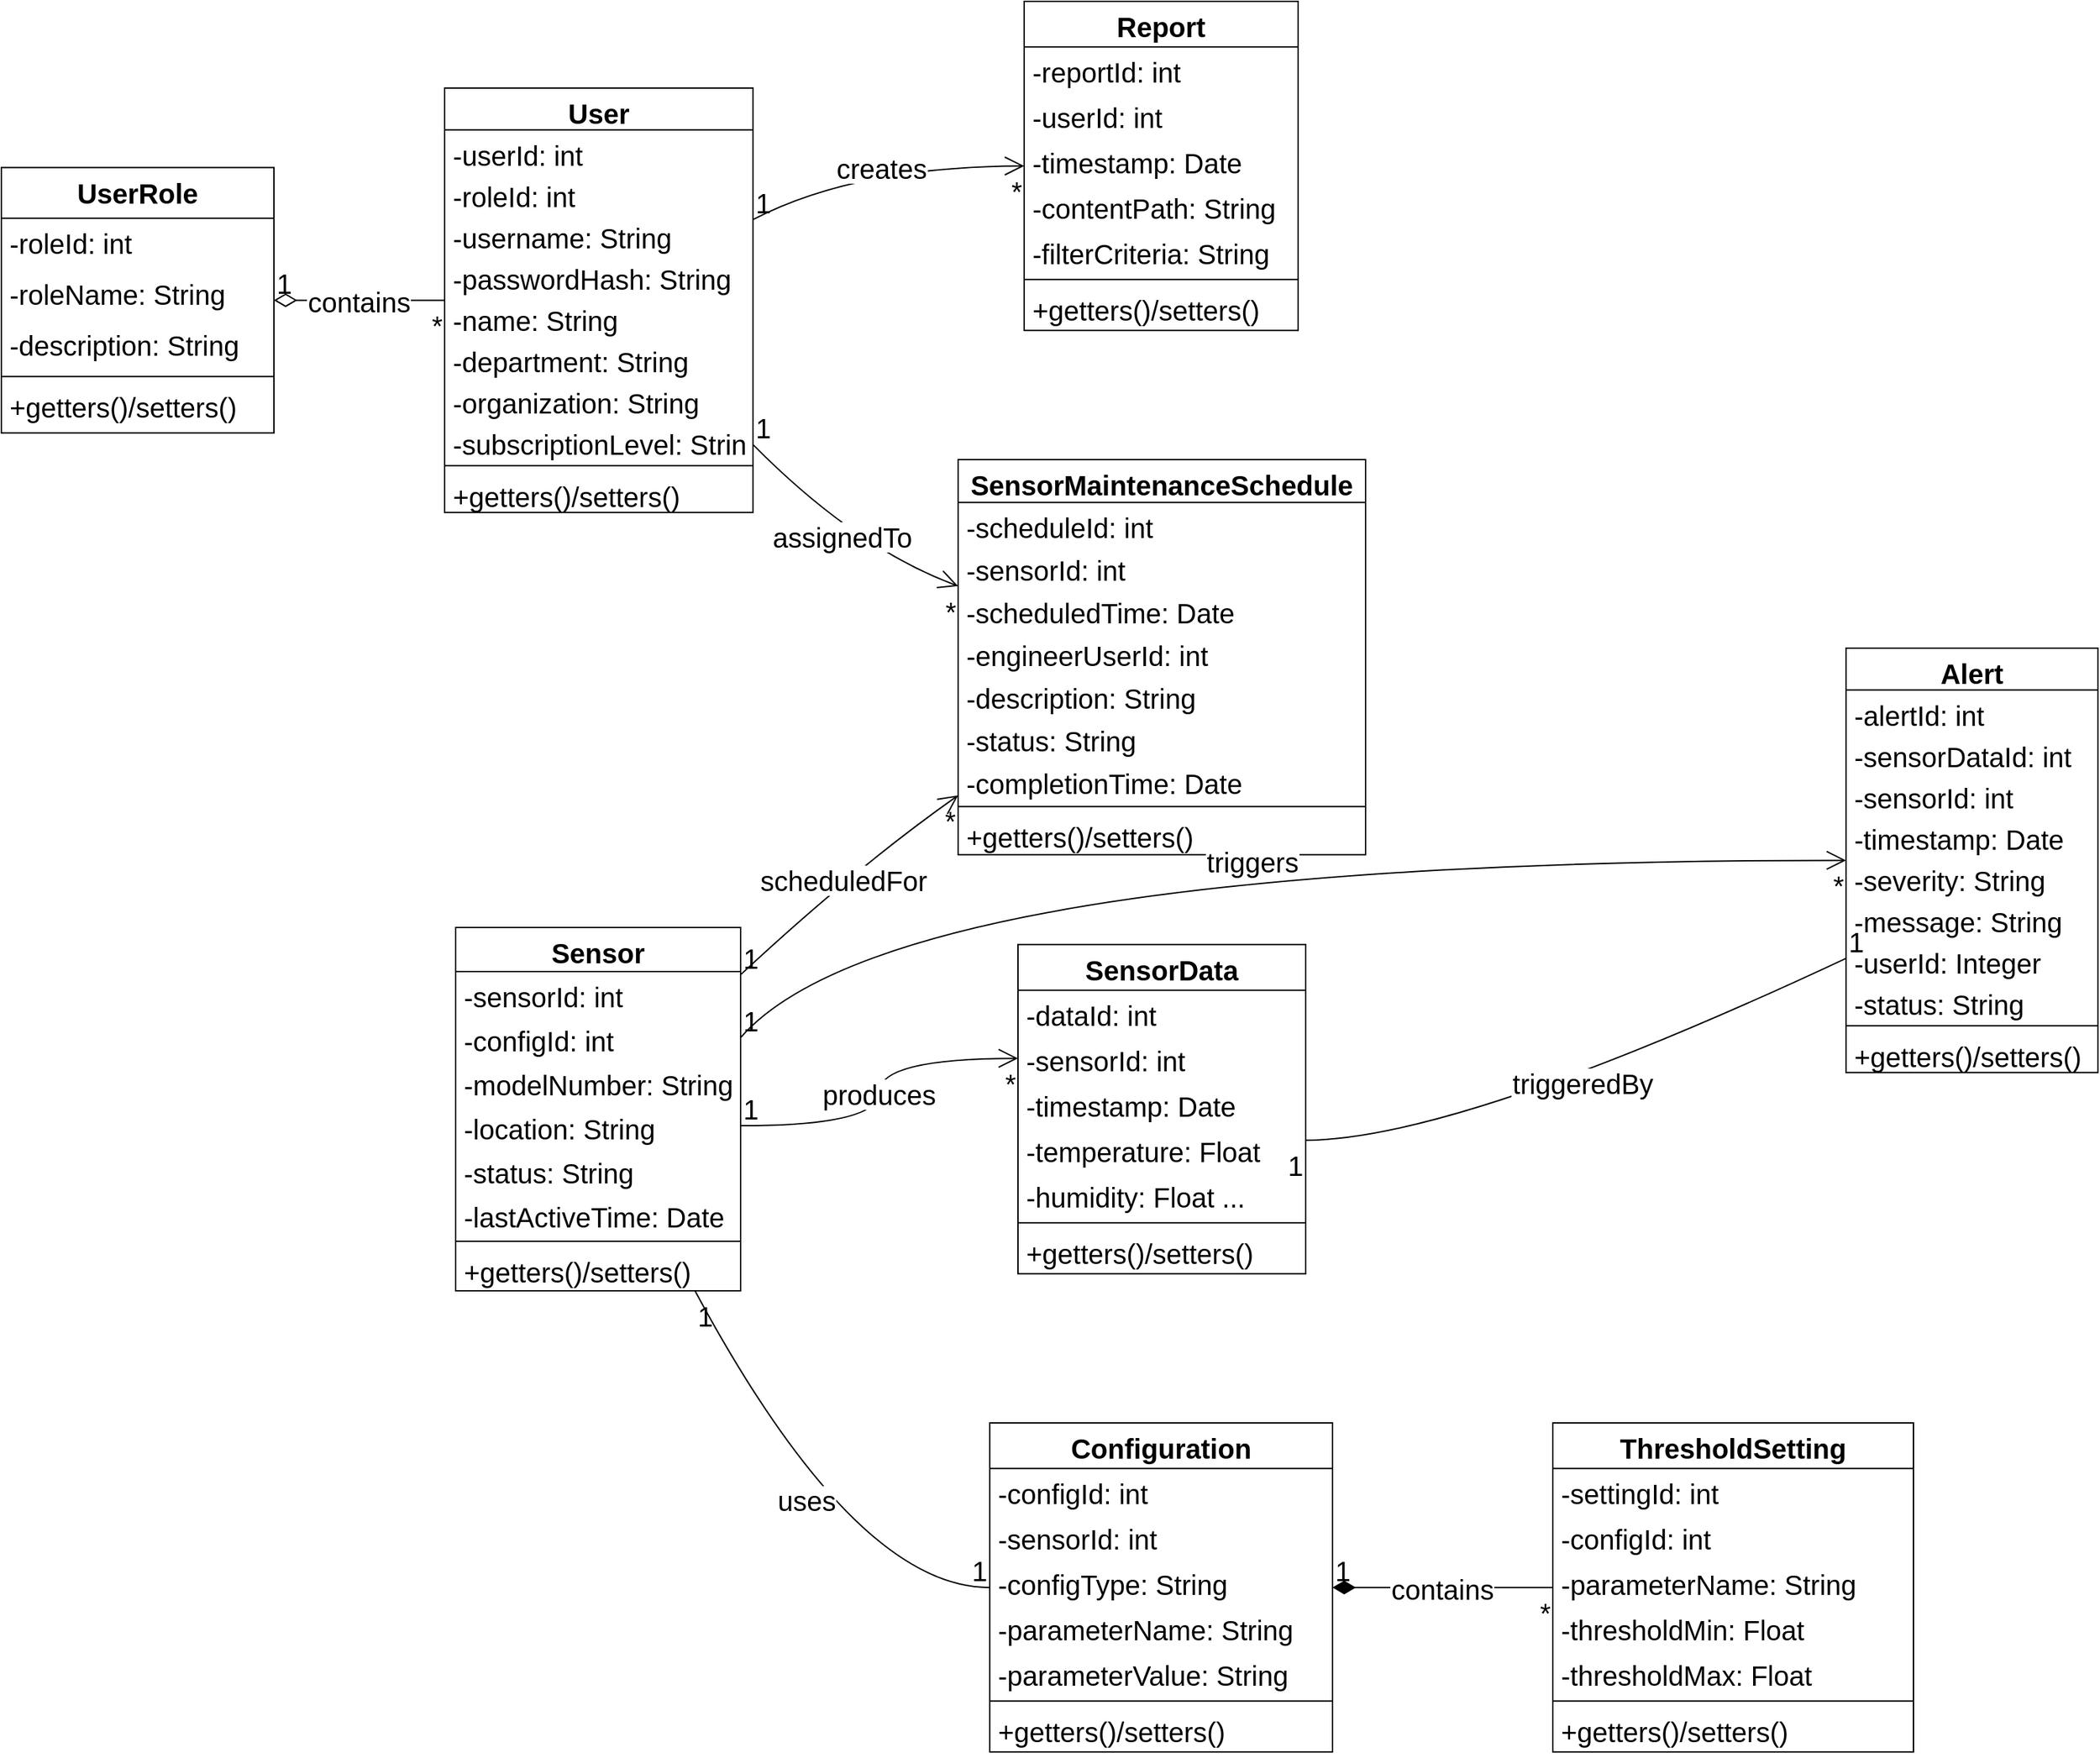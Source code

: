 <mxfile version="26.1.1">
  <diagram name="第 1 页" id="UCCuSOMT5O_Sd6W4FmRo">
    <mxGraphModel dx="3053" dy="2058" grid="1" gridSize="10" guides="1" tooltips="1" connect="1" arrows="1" fold="1" page="1" pageScale="1" pageWidth="827" pageHeight="1169" math="0" shadow="0">
      <root>
        <mxCell id="0" />
        <mxCell id="1" parent="0" />
        <mxCell id="HDpljpTiPzFuW7DJL7ae-241" value="User" style="swimlane;fontStyle=1;align=center;verticalAlign=top;childLayout=stackLayout;horizontal=1;startSize=30.4;horizontalStack=0;resizeParent=1;resizeParentMax=0;resizeLast=0;collapsible=0;marginBottom=0;fontSize=20;" vertex="1" parent="1">
          <mxGeometry x="402" y="683" width="224" height="308.4" as="geometry" />
        </mxCell>
        <mxCell id="HDpljpTiPzFuW7DJL7ae-242" value="-userId: int" style="text;strokeColor=none;fillColor=none;align=left;verticalAlign=top;spacingLeft=4;spacingRight=4;overflow=hidden;rotatable=0;points=[[0,0.5],[1,0.5]];portConstraint=eastwest;fontSize=20;" vertex="1" parent="HDpljpTiPzFuW7DJL7ae-241">
          <mxGeometry y="30.4" width="224" height="30" as="geometry" />
        </mxCell>
        <mxCell id="HDpljpTiPzFuW7DJL7ae-243" value="-roleId: int" style="text;strokeColor=none;fillColor=none;align=left;verticalAlign=top;spacingLeft=4;spacingRight=4;overflow=hidden;rotatable=0;points=[[0,0.5],[1,0.5]];portConstraint=eastwest;fontSize=20;" vertex="1" parent="HDpljpTiPzFuW7DJL7ae-241">
          <mxGeometry y="60.4" width="224" height="30" as="geometry" />
        </mxCell>
        <mxCell id="HDpljpTiPzFuW7DJL7ae-244" value="-username: String" style="text;strokeColor=none;fillColor=none;align=left;verticalAlign=top;spacingLeft=4;spacingRight=4;overflow=hidden;rotatable=0;points=[[0,0.5],[1,0.5]];portConstraint=eastwest;fontSize=20;" vertex="1" parent="HDpljpTiPzFuW7DJL7ae-241">
          <mxGeometry y="90.4" width="224" height="30" as="geometry" />
        </mxCell>
        <mxCell id="HDpljpTiPzFuW7DJL7ae-245" value="-passwordHash: String" style="text;strokeColor=none;fillColor=none;align=left;verticalAlign=top;spacingLeft=4;spacingRight=4;overflow=hidden;rotatable=0;points=[[0,0.5],[1,0.5]];portConstraint=eastwest;fontSize=20;" vertex="1" parent="HDpljpTiPzFuW7DJL7ae-241">
          <mxGeometry y="120.4" width="224" height="30" as="geometry" />
        </mxCell>
        <mxCell id="HDpljpTiPzFuW7DJL7ae-246" value="-name: String" style="text;strokeColor=none;fillColor=none;align=left;verticalAlign=top;spacingLeft=4;spacingRight=4;overflow=hidden;rotatable=0;points=[[0,0.5],[1,0.5]];portConstraint=eastwest;fontSize=20;" vertex="1" parent="HDpljpTiPzFuW7DJL7ae-241">
          <mxGeometry y="150.4" width="224" height="30" as="geometry" />
        </mxCell>
        <mxCell id="HDpljpTiPzFuW7DJL7ae-247" value="-department: String" style="text;strokeColor=none;fillColor=none;align=left;verticalAlign=top;spacingLeft=4;spacingRight=4;overflow=hidden;rotatable=0;points=[[0,0.5],[1,0.5]];portConstraint=eastwest;fontSize=20;" vertex="1" parent="HDpljpTiPzFuW7DJL7ae-241">
          <mxGeometry y="180.4" width="224" height="30" as="geometry" />
        </mxCell>
        <mxCell id="HDpljpTiPzFuW7DJL7ae-248" value="-organization: String" style="text;strokeColor=none;fillColor=none;align=left;verticalAlign=top;spacingLeft=4;spacingRight=4;overflow=hidden;rotatable=0;points=[[0,0.5],[1,0.5]];portConstraint=eastwest;fontSize=20;" vertex="1" parent="HDpljpTiPzFuW7DJL7ae-241">
          <mxGeometry y="210.4" width="224" height="30" as="geometry" />
        </mxCell>
        <mxCell id="HDpljpTiPzFuW7DJL7ae-249" value="-subscriptionLevel: String" style="text;strokeColor=none;fillColor=none;align=left;verticalAlign=top;spacingLeft=4;spacingRight=4;overflow=hidden;rotatable=0;points=[[0,0.5],[1,0.5]];portConstraint=eastwest;fontSize=20;" vertex="1" parent="HDpljpTiPzFuW7DJL7ae-241">
          <mxGeometry y="240.4" width="224" height="30" as="geometry" />
        </mxCell>
        <mxCell id="HDpljpTiPzFuW7DJL7ae-250" style="line;strokeWidth=1;fillColor=none;align=left;verticalAlign=middle;spacingTop=-1;spacingLeft=3;spacingRight=3;rotatable=0;labelPosition=right;points=[];portConstraint=eastwest;strokeColor=inherit;fontSize=20;" vertex="1" parent="HDpljpTiPzFuW7DJL7ae-241">
          <mxGeometry y="270.4" width="224" height="8" as="geometry" />
        </mxCell>
        <mxCell id="HDpljpTiPzFuW7DJL7ae-251" value="+getters()/setters()" style="text;strokeColor=none;fillColor=none;align=left;verticalAlign=top;spacingLeft=4;spacingRight=4;overflow=hidden;rotatable=0;points=[[0,0.5],[1,0.5]];portConstraint=eastwest;fontSize=20;" vertex="1" parent="HDpljpTiPzFuW7DJL7ae-241">
          <mxGeometry y="278.4" width="224" height="30" as="geometry" />
        </mxCell>
        <mxCell id="HDpljpTiPzFuW7DJL7ae-252" value="UserRole" style="swimlane;fontStyle=1;align=center;verticalAlign=top;childLayout=stackLayout;horizontal=1;startSize=36.8;horizontalStack=0;resizeParent=1;resizeParentMax=0;resizeLast=0;collapsible=0;marginBottom=0;fontSize=20;" vertex="1" parent="1">
          <mxGeometry x="80" y="740.8" width="198" height="192.8" as="geometry" />
        </mxCell>
        <mxCell id="HDpljpTiPzFuW7DJL7ae-253" value="-roleId: int" style="text;strokeColor=none;fillColor=none;align=left;verticalAlign=top;spacingLeft=4;spacingRight=4;overflow=hidden;rotatable=0;points=[[0,0.5],[1,0.5]];portConstraint=eastwest;fontSize=20;" vertex="1" parent="HDpljpTiPzFuW7DJL7ae-252">
          <mxGeometry y="36.8" width="198" height="37" as="geometry" />
        </mxCell>
        <mxCell id="HDpljpTiPzFuW7DJL7ae-254" value="-roleName: String" style="text;strokeColor=none;fillColor=none;align=left;verticalAlign=top;spacingLeft=4;spacingRight=4;overflow=hidden;rotatable=0;points=[[0,0.5],[1,0.5]];portConstraint=eastwest;fontSize=20;" vertex="1" parent="HDpljpTiPzFuW7DJL7ae-252">
          <mxGeometry y="73.8" width="198" height="37" as="geometry" />
        </mxCell>
        <mxCell id="HDpljpTiPzFuW7DJL7ae-255" value="-description: String" style="text;strokeColor=none;fillColor=none;align=left;verticalAlign=top;spacingLeft=4;spacingRight=4;overflow=hidden;rotatable=0;points=[[0,0.5],[1,0.5]];portConstraint=eastwest;fontSize=20;" vertex="1" parent="HDpljpTiPzFuW7DJL7ae-252">
          <mxGeometry y="110.8" width="198" height="37" as="geometry" />
        </mxCell>
        <mxCell id="HDpljpTiPzFuW7DJL7ae-256" style="line;strokeWidth=1;fillColor=none;align=left;verticalAlign=middle;spacingTop=-1;spacingLeft=3;spacingRight=3;rotatable=0;labelPosition=right;points=[];portConstraint=eastwest;strokeColor=inherit;fontSize=20;" vertex="1" parent="HDpljpTiPzFuW7DJL7ae-252">
          <mxGeometry y="147.8" width="198" height="8" as="geometry" />
        </mxCell>
        <mxCell id="HDpljpTiPzFuW7DJL7ae-257" value="+getters()/setters()" style="text;strokeColor=none;fillColor=none;align=left;verticalAlign=top;spacingLeft=4;spacingRight=4;overflow=hidden;rotatable=0;points=[[0,0.5],[1,0.5]];portConstraint=eastwest;fontSize=20;" vertex="1" parent="HDpljpTiPzFuW7DJL7ae-252">
          <mxGeometry y="155.8" width="198" height="37" as="geometry" />
        </mxCell>
        <mxCell id="HDpljpTiPzFuW7DJL7ae-258" value="Report" style="swimlane;fontStyle=1;align=center;verticalAlign=top;childLayout=stackLayout;horizontal=1;startSize=33.143;horizontalStack=0;resizeParent=1;resizeParentMax=0;resizeLast=0;collapsible=0;marginBottom=0;fontSize=20;" vertex="1" parent="1">
          <mxGeometry x="823" y="620" width="199" height="239.143" as="geometry" />
        </mxCell>
        <mxCell id="HDpljpTiPzFuW7DJL7ae-259" value="-reportId: int" style="text;strokeColor=none;fillColor=none;align=left;verticalAlign=top;spacingLeft=4;spacingRight=4;overflow=hidden;rotatable=0;points=[[0,0.5],[1,0.5]];portConstraint=eastwest;fontSize=20;" vertex="1" parent="HDpljpTiPzFuW7DJL7ae-258">
          <mxGeometry y="33.143" width="199" height="33" as="geometry" />
        </mxCell>
        <mxCell id="HDpljpTiPzFuW7DJL7ae-260" value="-userId: int" style="text;strokeColor=none;fillColor=none;align=left;verticalAlign=top;spacingLeft=4;spacingRight=4;overflow=hidden;rotatable=0;points=[[0,0.5],[1,0.5]];portConstraint=eastwest;fontSize=20;" vertex="1" parent="HDpljpTiPzFuW7DJL7ae-258">
          <mxGeometry y="66.143" width="199" height="33" as="geometry" />
        </mxCell>
        <mxCell id="HDpljpTiPzFuW7DJL7ae-261" value="-timestamp: Date" style="text;strokeColor=none;fillColor=none;align=left;verticalAlign=top;spacingLeft=4;spacingRight=4;overflow=hidden;rotatable=0;points=[[0,0.5],[1,0.5]];portConstraint=eastwest;fontSize=20;" vertex="1" parent="HDpljpTiPzFuW7DJL7ae-258">
          <mxGeometry y="99.143" width="199" height="33" as="geometry" />
        </mxCell>
        <mxCell id="HDpljpTiPzFuW7DJL7ae-262" value="-contentPath: String" style="text;strokeColor=none;fillColor=none;align=left;verticalAlign=top;spacingLeft=4;spacingRight=4;overflow=hidden;rotatable=0;points=[[0,0.5],[1,0.5]];portConstraint=eastwest;fontSize=20;" vertex="1" parent="HDpljpTiPzFuW7DJL7ae-258">
          <mxGeometry y="132.143" width="199" height="33" as="geometry" />
        </mxCell>
        <mxCell id="HDpljpTiPzFuW7DJL7ae-263" value="-filterCriteria: String" style="text;strokeColor=none;fillColor=none;align=left;verticalAlign=top;spacingLeft=4;spacingRight=4;overflow=hidden;rotatable=0;points=[[0,0.5],[1,0.5]];portConstraint=eastwest;fontSize=20;" vertex="1" parent="HDpljpTiPzFuW7DJL7ae-258">
          <mxGeometry y="165.143" width="199" height="33" as="geometry" />
        </mxCell>
        <mxCell id="HDpljpTiPzFuW7DJL7ae-264" style="line;strokeWidth=1;fillColor=none;align=left;verticalAlign=middle;spacingTop=-1;spacingLeft=3;spacingRight=3;rotatable=0;labelPosition=right;points=[];portConstraint=eastwest;strokeColor=inherit;fontSize=20;" vertex="1" parent="HDpljpTiPzFuW7DJL7ae-258">
          <mxGeometry y="198.143" width="199" height="8" as="geometry" />
        </mxCell>
        <mxCell id="HDpljpTiPzFuW7DJL7ae-265" value="+getters()/setters()" style="text;strokeColor=none;fillColor=none;align=left;verticalAlign=top;spacingLeft=4;spacingRight=4;overflow=hidden;rotatable=0;points=[[0,0.5],[1,0.5]];portConstraint=eastwest;fontSize=20;" vertex="1" parent="HDpljpTiPzFuW7DJL7ae-258">
          <mxGeometry y="206.143" width="199" height="33" as="geometry" />
        </mxCell>
        <mxCell id="HDpljpTiPzFuW7DJL7ae-266" value="Sensor" style="swimlane;fontStyle=1;align=center;verticalAlign=top;childLayout=stackLayout;horizontal=1;startSize=32;horizontalStack=0;resizeParent=1;resizeParentMax=0;resizeLast=0;collapsible=0;marginBottom=0;fontSize=20;" vertex="1" parent="1">
          <mxGeometry x="410" y="1293" width="207" height="264" as="geometry" />
        </mxCell>
        <mxCell id="HDpljpTiPzFuW7DJL7ae-267" value="-sensorId: int" style="text;strokeColor=none;fillColor=none;align=left;verticalAlign=top;spacingLeft=4;spacingRight=4;overflow=hidden;rotatable=0;points=[[0,0.5],[1,0.5]];portConstraint=eastwest;fontSize=20;" vertex="1" parent="HDpljpTiPzFuW7DJL7ae-266">
          <mxGeometry y="32" width="207" height="32" as="geometry" />
        </mxCell>
        <mxCell id="HDpljpTiPzFuW7DJL7ae-268" value="-configId: int" style="text;strokeColor=none;fillColor=none;align=left;verticalAlign=top;spacingLeft=4;spacingRight=4;overflow=hidden;rotatable=0;points=[[0,0.5],[1,0.5]];portConstraint=eastwest;fontSize=20;" vertex="1" parent="HDpljpTiPzFuW7DJL7ae-266">
          <mxGeometry y="64" width="207" height="32" as="geometry" />
        </mxCell>
        <mxCell id="HDpljpTiPzFuW7DJL7ae-269" value="-modelNumber: String" style="text;strokeColor=none;fillColor=none;align=left;verticalAlign=top;spacingLeft=4;spacingRight=4;overflow=hidden;rotatable=0;points=[[0,0.5],[1,0.5]];portConstraint=eastwest;fontSize=20;" vertex="1" parent="HDpljpTiPzFuW7DJL7ae-266">
          <mxGeometry y="96" width="207" height="32" as="geometry" />
        </mxCell>
        <mxCell id="HDpljpTiPzFuW7DJL7ae-270" value="-location: String" style="text;strokeColor=none;fillColor=none;align=left;verticalAlign=top;spacingLeft=4;spacingRight=4;overflow=hidden;rotatable=0;points=[[0,0.5],[1,0.5]];portConstraint=eastwest;fontSize=20;" vertex="1" parent="HDpljpTiPzFuW7DJL7ae-266">
          <mxGeometry y="128" width="207" height="32" as="geometry" />
        </mxCell>
        <mxCell id="HDpljpTiPzFuW7DJL7ae-271" value="-status: String" style="text;strokeColor=none;fillColor=none;align=left;verticalAlign=top;spacingLeft=4;spacingRight=4;overflow=hidden;rotatable=0;points=[[0,0.5],[1,0.5]];portConstraint=eastwest;fontSize=20;" vertex="1" parent="HDpljpTiPzFuW7DJL7ae-266">
          <mxGeometry y="160" width="207" height="32" as="geometry" />
        </mxCell>
        <mxCell id="HDpljpTiPzFuW7DJL7ae-272" value="-lastActiveTime: Date" style="text;strokeColor=none;fillColor=none;align=left;verticalAlign=top;spacingLeft=4;spacingRight=4;overflow=hidden;rotatable=0;points=[[0,0.5],[1,0.5]];portConstraint=eastwest;fontSize=20;" vertex="1" parent="HDpljpTiPzFuW7DJL7ae-266">
          <mxGeometry y="192" width="207" height="32" as="geometry" />
        </mxCell>
        <mxCell id="HDpljpTiPzFuW7DJL7ae-273" style="line;strokeWidth=1;fillColor=none;align=left;verticalAlign=middle;spacingTop=-1;spacingLeft=3;spacingRight=3;rotatable=0;labelPosition=right;points=[];portConstraint=eastwest;strokeColor=inherit;fontSize=20;" vertex="1" parent="HDpljpTiPzFuW7DJL7ae-266">
          <mxGeometry y="224" width="207" height="8" as="geometry" />
        </mxCell>
        <mxCell id="HDpljpTiPzFuW7DJL7ae-274" value="+getters()/setters()" style="text;strokeColor=none;fillColor=none;align=left;verticalAlign=top;spacingLeft=4;spacingRight=4;overflow=hidden;rotatable=0;points=[[0,0.5],[1,0.5]];portConstraint=eastwest;fontSize=20;" vertex="1" parent="HDpljpTiPzFuW7DJL7ae-266">
          <mxGeometry y="232" width="207" height="32" as="geometry" />
        </mxCell>
        <mxCell id="HDpljpTiPzFuW7DJL7ae-275" value="SensorData" style="swimlane;fontStyle=1;align=center;verticalAlign=top;childLayout=stackLayout;horizontal=1;startSize=33.143;horizontalStack=0;resizeParent=1;resizeParentMax=0;resizeLast=0;collapsible=0;marginBottom=0;fontSize=20;" vertex="1" parent="1">
          <mxGeometry x="818.5" y="1305.43" width="209" height="239.143" as="geometry" />
        </mxCell>
        <mxCell id="HDpljpTiPzFuW7DJL7ae-276" value="-dataId: int" style="text;strokeColor=none;fillColor=none;align=left;verticalAlign=top;spacingLeft=4;spacingRight=4;overflow=hidden;rotatable=0;points=[[0,0.5],[1,0.5]];portConstraint=eastwest;fontSize=20;" vertex="1" parent="HDpljpTiPzFuW7DJL7ae-275">
          <mxGeometry y="33.143" width="209" height="33" as="geometry" />
        </mxCell>
        <mxCell id="HDpljpTiPzFuW7DJL7ae-277" value="-sensorId: int" style="text;strokeColor=none;fillColor=none;align=left;verticalAlign=top;spacingLeft=4;spacingRight=4;overflow=hidden;rotatable=0;points=[[0,0.5],[1,0.5]];portConstraint=eastwest;fontSize=20;" vertex="1" parent="HDpljpTiPzFuW7DJL7ae-275">
          <mxGeometry y="66.143" width="209" height="33" as="geometry" />
        </mxCell>
        <mxCell id="HDpljpTiPzFuW7DJL7ae-278" value="-timestamp: Date" style="text;strokeColor=none;fillColor=none;align=left;verticalAlign=top;spacingLeft=4;spacingRight=4;overflow=hidden;rotatable=0;points=[[0,0.5],[1,0.5]];portConstraint=eastwest;fontSize=20;" vertex="1" parent="HDpljpTiPzFuW7DJL7ae-275">
          <mxGeometry y="99.143" width="209" height="33" as="geometry" />
        </mxCell>
        <mxCell id="HDpljpTiPzFuW7DJL7ae-279" value="-temperature: Float" style="text;strokeColor=none;fillColor=none;align=left;verticalAlign=top;spacingLeft=4;spacingRight=4;overflow=hidden;rotatable=0;points=[[0,0.5],[1,0.5]];portConstraint=eastwest;fontSize=20;" vertex="1" parent="HDpljpTiPzFuW7DJL7ae-275">
          <mxGeometry y="132.143" width="209" height="33" as="geometry" />
        </mxCell>
        <mxCell id="HDpljpTiPzFuW7DJL7ae-280" value="-humidity: Float ..." style="text;strokeColor=none;fillColor=none;align=left;verticalAlign=top;spacingLeft=4;spacingRight=4;overflow=hidden;rotatable=0;points=[[0,0.5],[1,0.5]];portConstraint=eastwest;fontSize=20;" vertex="1" parent="HDpljpTiPzFuW7DJL7ae-275">
          <mxGeometry y="165.143" width="209" height="33" as="geometry" />
        </mxCell>
        <mxCell id="HDpljpTiPzFuW7DJL7ae-281" style="line;strokeWidth=1;fillColor=none;align=left;verticalAlign=middle;spacingTop=-1;spacingLeft=3;spacingRight=3;rotatable=0;labelPosition=right;points=[];portConstraint=eastwest;strokeColor=inherit;fontSize=20;" vertex="1" parent="HDpljpTiPzFuW7DJL7ae-275">
          <mxGeometry y="198.143" width="209" height="8" as="geometry" />
        </mxCell>
        <mxCell id="HDpljpTiPzFuW7DJL7ae-282" value="+getters()/setters()" style="text;strokeColor=none;fillColor=none;align=left;verticalAlign=top;spacingLeft=4;spacingRight=4;overflow=hidden;rotatable=0;points=[[0,0.5],[1,0.5]];portConstraint=eastwest;fontSize=20;" vertex="1" parent="HDpljpTiPzFuW7DJL7ae-275">
          <mxGeometry y="206.143" width="209" height="33" as="geometry" />
        </mxCell>
        <mxCell id="HDpljpTiPzFuW7DJL7ae-283" value="ThresholdSetting" style="swimlane;fontStyle=1;align=center;verticalAlign=top;childLayout=stackLayout;horizontal=1;startSize=33.143;horizontalStack=0;resizeParent=1;resizeParentMax=0;resizeLast=0;collapsible=0;marginBottom=0;fontSize=20;" vertex="1" parent="1">
          <mxGeometry x="1207" y="1653" width="262" height="239.143" as="geometry" />
        </mxCell>
        <mxCell id="HDpljpTiPzFuW7DJL7ae-284" value="-settingId: int" style="text;strokeColor=none;fillColor=none;align=left;verticalAlign=top;spacingLeft=4;spacingRight=4;overflow=hidden;rotatable=0;points=[[0,0.5],[1,0.5]];portConstraint=eastwest;fontSize=20;" vertex="1" parent="HDpljpTiPzFuW7DJL7ae-283">
          <mxGeometry y="33.143" width="262" height="33" as="geometry" />
        </mxCell>
        <mxCell id="HDpljpTiPzFuW7DJL7ae-285" value="-configId: int" style="text;strokeColor=none;fillColor=none;align=left;verticalAlign=top;spacingLeft=4;spacingRight=4;overflow=hidden;rotatable=0;points=[[0,0.5],[1,0.5]];portConstraint=eastwest;fontSize=20;" vertex="1" parent="HDpljpTiPzFuW7DJL7ae-283">
          <mxGeometry y="66.143" width="262" height="33" as="geometry" />
        </mxCell>
        <mxCell id="HDpljpTiPzFuW7DJL7ae-286" value="-parameterName: String" style="text;strokeColor=none;fillColor=none;align=left;verticalAlign=top;spacingLeft=4;spacingRight=4;overflow=hidden;rotatable=0;points=[[0,0.5],[1,0.5]];portConstraint=eastwest;fontSize=20;" vertex="1" parent="HDpljpTiPzFuW7DJL7ae-283">
          <mxGeometry y="99.143" width="262" height="33" as="geometry" />
        </mxCell>
        <mxCell id="HDpljpTiPzFuW7DJL7ae-287" value="-thresholdMin: Float" style="text;strokeColor=none;fillColor=none;align=left;verticalAlign=top;spacingLeft=4;spacingRight=4;overflow=hidden;rotatable=0;points=[[0,0.5],[1,0.5]];portConstraint=eastwest;fontSize=20;" vertex="1" parent="HDpljpTiPzFuW7DJL7ae-283">
          <mxGeometry y="132.143" width="262" height="33" as="geometry" />
        </mxCell>
        <mxCell id="HDpljpTiPzFuW7DJL7ae-288" value="-thresholdMax: Float" style="text;strokeColor=none;fillColor=none;align=left;verticalAlign=top;spacingLeft=4;spacingRight=4;overflow=hidden;rotatable=0;points=[[0,0.5],[1,0.5]];portConstraint=eastwest;fontSize=20;" vertex="1" parent="HDpljpTiPzFuW7DJL7ae-283">
          <mxGeometry y="165.143" width="262" height="33" as="geometry" />
        </mxCell>
        <mxCell id="HDpljpTiPzFuW7DJL7ae-289" style="line;strokeWidth=1;fillColor=none;align=left;verticalAlign=middle;spacingTop=-1;spacingLeft=3;spacingRight=3;rotatable=0;labelPosition=right;points=[];portConstraint=eastwest;strokeColor=inherit;fontSize=20;" vertex="1" parent="HDpljpTiPzFuW7DJL7ae-283">
          <mxGeometry y="198.143" width="262" height="8" as="geometry" />
        </mxCell>
        <mxCell id="HDpljpTiPzFuW7DJL7ae-290" value="+getters()/setters()" style="text;strokeColor=none;fillColor=none;align=left;verticalAlign=top;spacingLeft=4;spacingRight=4;overflow=hidden;rotatable=0;points=[[0,0.5],[1,0.5]];portConstraint=eastwest;fontSize=20;" vertex="1" parent="HDpljpTiPzFuW7DJL7ae-283">
          <mxGeometry y="206.143" width="262" height="33" as="geometry" />
        </mxCell>
        <mxCell id="HDpljpTiPzFuW7DJL7ae-291" value="Alert" style="swimlane;fontStyle=1;align=center;verticalAlign=top;childLayout=stackLayout;horizontal=1;startSize=30.4;horizontalStack=0;resizeParent=1;resizeParentMax=0;resizeLast=0;collapsible=0;marginBottom=0;fontSize=20;" vertex="1" parent="1">
          <mxGeometry x="1420" y="1090" width="183" height="308.4" as="geometry" />
        </mxCell>
        <mxCell id="HDpljpTiPzFuW7DJL7ae-292" value="-alertId: int" style="text;strokeColor=none;fillColor=none;align=left;verticalAlign=top;spacingLeft=4;spacingRight=4;overflow=hidden;rotatable=0;points=[[0,0.5],[1,0.5]];portConstraint=eastwest;fontSize=20;" vertex="1" parent="HDpljpTiPzFuW7DJL7ae-291">
          <mxGeometry y="30.4" width="183" height="30" as="geometry" />
        </mxCell>
        <mxCell id="HDpljpTiPzFuW7DJL7ae-293" value="-sensorDataId: int" style="text;strokeColor=none;fillColor=none;align=left;verticalAlign=top;spacingLeft=4;spacingRight=4;overflow=hidden;rotatable=0;points=[[0,0.5],[1,0.5]];portConstraint=eastwest;fontSize=20;" vertex="1" parent="HDpljpTiPzFuW7DJL7ae-291">
          <mxGeometry y="60.4" width="183" height="30" as="geometry" />
        </mxCell>
        <mxCell id="HDpljpTiPzFuW7DJL7ae-294" value="-sensorId: int" style="text;strokeColor=none;fillColor=none;align=left;verticalAlign=top;spacingLeft=4;spacingRight=4;overflow=hidden;rotatable=0;points=[[0,0.5],[1,0.5]];portConstraint=eastwest;fontSize=20;" vertex="1" parent="HDpljpTiPzFuW7DJL7ae-291">
          <mxGeometry y="90.4" width="183" height="30" as="geometry" />
        </mxCell>
        <mxCell id="HDpljpTiPzFuW7DJL7ae-295" value="-timestamp: Date" style="text;strokeColor=none;fillColor=none;align=left;verticalAlign=top;spacingLeft=4;spacingRight=4;overflow=hidden;rotatable=0;points=[[0,0.5],[1,0.5]];portConstraint=eastwest;fontSize=20;" vertex="1" parent="HDpljpTiPzFuW7DJL7ae-291">
          <mxGeometry y="120.4" width="183" height="30" as="geometry" />
        </mxCell>
        <mxCell id="HDpljpTiPzFuW7DJL7ae-296" value="-severity: String" style="text;strokeColor=none;fillColor=none;align=left;verticalAlign=top;spacingLeft=4;spacingRight=4;overflow=hidden;rotatable=0;points=[[0,0.5],[1,0.5]];portConstraint=eastwest;fontSize=20;" vertex="1" parent="HDpljpTiPzFuW7DJL7ae-291">
          <mxGeometry y="150.4" width="183" height="30" as="geometry" />
        </mxCell>
        <mxCell id="HDpljpTiPzFuW7DJL7ae-297" value="-message: String" style="text;strokeColor=none;fillColor=none;align=left;verticalAlign=top;spacingLeft=4;spacingRight=4;overflow=hidden;rotatable=0;points=[[0,0.5],[1,0.5]];portConstraint=eastwest;fontSize=20;" vertex="1" parent="HDpljpTiPzFuW7DJL7ae-291">
          <mxGeometry y="180.4" width="183" height="30" as="geometry" />
        </mxCell>
        <mxCell id="HDpljpTiPzFuW7DJL7ae-298" value="-userId: Integer" style="text;strokeColor=none;fillColor=none;align=left;verticalAlign=top;spacingLeft=4;spacingRight=4;overflow=hidden;rotatable=0;points=[[0,0.5],[1,0.5]];portConstraint=eastwest;fontSize=20;" vertex="1" parent="HDpljpTiPzFuW7DJL7ae-291">
          <mxGeometry y="210.4" width="183" height="30" as="geometry" />
        </mxCell>
        <mxCell id="HDpljpTiPzFuW7DJL7ae-299" value="-status: String" style="text;strokeColor=none;fillColor=none;align=left;verticalAlign=top;spacingLeft=4;spacingRight=4;overflow=hidden;rotatable=0;points=[[0,0.5],[1,0.5]];portConstraint=eastwest;fontSize=20;" vertex="1" parent="HDpljpTiPzFuW7DJL7ae-291">
          <mxGeometry y="240.4" width="183" height="30" as="geometry" />
        </mxCell>
        <mxCell id="HDpljpTiPzFuW7DJL7ae-300" style="line;strokeWidth=1;fillColor=none;align=left;verticalAlign=middle;spacingTop=-1;spacingLeft=3;spacingRight=3;rotatable=0;labelPosition=right;points=[];portConstraint=eastwest;strokeColor=inherit;fontSize=20;" vertex="1" parent="HDpljpTiPzFuW7DJL7ae-291">
          <mxGeometry y="270.4" width="183" height="8" as="geometry" />
        </mxCell>
        <mxCell id="HDpljpTiPzFuW7DJL7ae-301" value="+getters()/setters()" style="text;strokeColor=none;fillColor=none;align=left;verticalAlign=top;spacingLeft=4;spacingRight=4;overflow=hidden;rotatable=0;points=[[0,0.5],[1,0.5]];portConstraint=eastwest;fontSize=20;" vertex="1" parent="HDpljpTiPzFuW7DJL7ae-291">
          <mxGeometry y="278.4" width="183" height="30" as="geometry" />
        </mxCell>
        <mxCell id="HDpljpTiPzFuW7DJL7ae-302" value="SensorMaintenanceSchedule" style="swimlane;fontStyle=1;align=center;verticalAlign=top;childLayout=stackLayout;horizontal=1;startSize=31.111;horizontalStack=0;resizeParent=1;resizeParentMax=0;resizeLast=0;collapsible=0;marginBottom=0;fontSize=20;" vertex="1" parent="1">
          <mxGeometry x="775" y="953" width="296" height="287.111" as="geometry" />
        </mxCell>
        <mxCell id="HDpljpTiPzFuW7DJL7ae-303" value="-scheduleId: int" style="text;strokeColor=none;fillColor=none;align=left;verticalAlign=top;spacingLeft=4;spacingRight=4;overflow=hidden;rotatable=0;points=[[0,0.5],[1,0.5]];portConstraint=eastwest;fontSize=20;" vertex="1" parent="HDpljpTiPzFuW7DJL7ae-302">
          <mxGeometry y="31.111" width="296" height="31" as="geometry" />
        </mxCell>
        <mxCell id="HDpljpTiPzFuW7DJL7ae-304" value="-sensorId: int" style="text;strokeColor=none;fillColor=none;align=left;verticalAlign=top;spacingLeft=4;spacingRight=4;overflow=hidden;rotatable=0;points=[[0,0.5],[1,0.5]];portConstraint=eastwest;fontSize=20;" vertex="1" parent="HDpljpTiPzFuW7DJL7ae-302">
          <mxGeometry y="62.111" width="296" height="31" as="geometry" />
        </mxCell>
        <mxCell id="HDpljpTiPzFuW7DJL7ae-305" value="-scheduledTime: Date" style="text;strokeColor=none;fillColor=none;align=left;verticalAlign=top;spacingLeft=4;spacingRight=4;overflow=hidden;rotatable=0;points=[[0,0.5],[1,0.5]];portConstraint=eastwest;fontSize=20;" vertex="1" parent="HDpljpTiPzFuW7DJL7ae-302">
          <mxGeometry y="93.111" width="296" height="31" as="geometry" />
        </mxCell>
        <mxCell id="HDpljpTiPzFuW7DJL7ae-306" value="-engineerUserId: int" style="text;strokeColor=none;fillColor=none;align=left;verticalAlign=top;spacingLeft=4;spacingRight=4;overflow=hidden;rotatable=0;points=[[0,0.5],[1,0.5]];portConstraint=eastwest;fontSize=20;" vertex="1" parent="HDpljpTiPzFuW7DJL7ae-302">
          <mxGeometry y="124.111" width="296" height="31" as="geometry" />
        </mxCell>
        <mxCell id="HDpljpTiPzFuW7DJL7ae-307" value="-description: String" style="text;strokeColor=none;fillColor=none;align=left;verticalAlign=top;spacingLeft=4;spacingRight=4;overflow=hidden;rotatable=0;points=[[0,0.5],[1,0.5]];portConstraint=eastwest;fontSize=20;" vertex="1" parent="HDpljpTiPzFuW7DJL7ae-302">
          <mxGeometry y="155.111" width="296" height="31" as="geometry" />
        </mxCell>
        <mxCell id="HDpljpTiPzFuW7DJL7ae-308" value="-status: String" style="text;strokeColor=none;fillColor=none;align=left;verticalAlign=top;spacingLeft=4;spacingRight=4;overflow=hidden;rotatable=0;points=[[0,0.5],[1,0.5]];portConstraint=eastwest;fontSize=20;" vertex="1" parent="HDpljpTiPzFuW7DJL7ae-302">
          <mxGeometry y="186.111" width="296" height="31" as="geometry" />
        </mxCell>
        <mxCell id="HDpljpTiPzFuW7DJL7ae-309" value="-completionTime: Date" style="text;strokeColor=none;fillColor=none;align=left;verticalAlign=top;spacingLeft=4;spacingRight=4;overflow=hidden;rotatable=0;points=[[0,0.5],[1,0.5]];portConstraint=eastwest;fontSize=20;" vertex="1" parent="HDpljpTiPzFuW7DJL7ae-302">
          <mxGeometry y="217.111" width="296" height="31" as="geometry" />
        </mxCell>
        <mxCell id="HDpljpTiPzFuW7DJL7ae-310" style="line;strokeWidth=1;fillColor=none;align=left;verticalAlign=middle;spacingTop=-1;spacingLeft=3;spacingRight=3;rotatable=0;labelPosition=right;points=[];portConstraint=eastwest;strokeColor=inherit;fontSize=20;" vertex="1" parent="HDpljpTiPzFuW7DJL7ae-302">
          <mxGeometry y="248.111" width="296" height="8" as="geometry" />
        </mxCell>
        <mxCell id="HDpljpTiPzFuW7DJL7ae-311" value="+getters()/setters()" style="text;strokeColor=none;fillColor=none;align=left;verticalAlign=top;spacingLeft=4;spacingRight=4;overflow=hidden;rotatable=0;points=[[0,0.5],[1,0.5]];portConstraint=eastwest;fontSize=20;" vertex="1" parent="HDpljpTiPzFuW7DJL7ae-302">
          <mxGeometry y="256.111" width="296" height="31" as="geometry" />
        </mxCell>
        <mxCell id="HDpljpTiPzFuW7DJL7ae-312" value="Configuration" style="swimlane;fontStyle=1;align=center;verticalAlign=top;childLayout=stackLayout;horizontal=1;startSize=33.143;horizontalStack=0;resizeParent=1;resizeParentMax=0;resizeLast=0;collapsible=0;marginBottom=0;fontSize=20;" vertex="1" parent="1">
          <mxGeometry x="798" y="1653" width="249" height="239.143" as="geometry" />
        </mxCell>
        <mxCell id="HDpljpTiPzFuW7DJL7ae-313" value="-configId: int" style="text;strokeColor=none;fillColor=none;align=left;verticalAlign=top;spacingLeft=4;spacingRight=4;overflow=hidden;rotatable=0;points=[[0,0.5],[1,0.5]];portConstraint=eastwest;fontSize=20;" vertex="1" parent="HDpljpTiPzFuW7DJL7ae-312">
          <mxGeometry y="33.143" width="249" height="33" as="geometry" />
        </mxCell>
        <mxCell id="HDpljpTiPzFuW7DJL7ae-314" value="-sensorId: int" style="text;strokeColor=none;fillColor=none;align=left;verticalAlign=top;spacingLeft=4;spacingRight=4;overflow=hidden;rotatable=0;points=[[0,0.5],[1,0.5]];portConstraint=eastwest;fontSize=20;" vertex="1" parent="HDpljpTiPzFuW7DJL7ae-312">
          <mxGeometry y="66.143" width="249" height="33" as="geometry" />
        </mxCell>
        <mxCell id="HDpljpTiPzFuW7DJL7ae-315" value="-configType: String" style="text;strokeColor=none;fillColor=none;align=left;verticalAlign=top;spacingLeft=4;spacingRight=4;overflow=hidden;rotatable=0;points=[[0,0.5],[1,0.5]];portConstraint=eastwest;fontSize=20;" vertex="1" parent="HDpljpTiPzFuW7DJL7ae-312">
          <mxGeometry y="99.143" width="249" height="33" as="geometry" />
        </mxCell>
        <mxCell id="HDpljpTiPzFuW7DJL7ae-316" value="-parameterName: String" style="text;strokeColor=none;fillColor=none;align=left;verticalAlign=top;spacingLeft=4;spacingRight=4;overflow=hidden;rotatable=0;points=[[0,0.5],[1,0.5]];portConstraint=eastwest;fontSize=20;" vertex="1" parent="HDpljpTiPzFuW7DJL7ae-312">
          <mxGeometry y="132.143" width="249" height="33" as="geometry" />
        </mxCell>
        <mxCell id="HDpljpTiPzFuW7DJL7ae-317" value="-parameterValue: String" style="text;strokeColor=none;fillColor=none;align=left;verticalAlign=top;spacingLeft=4;spacingRight=4;overflow=hidden;rotatable=0;points=[[0,0.5],[1,0.5]];portConstraint=eastwest;fontSize=20;" vertex="1" parent="HDpljpTiPzFuW7DJL7ae-312">
          <mxGeometry y="165.143" width="249" height="33" as="geometry" />
        </mxCell>
        <mxCell id="HDpljpTiPzFuW7DJL7ae-318" style="line;strokeWidth=1;fillColor=none;align=left;verticalAlign=middle;spacingTop=-1;spacingLeft=3;spacingRight=3;rotatable=0;labelPosition=right;points=[];portConstraint=eastwest;strokeColor=inherit;fontSize=20;" vertex="1" parent="HDpljpTiPzFuW7DJL7ae-312">
          <mxGeometry y="198.143" width="249" height="8" as="geometry" />
        </mxCell>
        <mxCell id="HDpljpTiPzFuW7DJL7ae-319" value="+getters()/setters()" style="text;strokeColor=none;fillColor=none;align=left;verticalAlign=top;spacingLeft=4;spacingRight=4;overflow=hidden;rotatable=0;points=[[0,0.5],[1,0.5]];portConstraint=eastwest;fontSize=20;" vertex="1" parent="HDpljpTiPzFuW7DJL7ae-312">
          <mxGeometry y="206.143" width="249" height="33" as="geometry" />
        </mxCell>
        <mxCell id="HDpljpTiPzFuW7DJL7ae-320" value="contains" style="curved=1;startArrow=diamondThin;startSize=14;startFill=0;endArrow=none;exitX=1;exitY=0.5;entryX=0;entryY=0.5;rounded=0;fontSize=20;" edge="1" parent="1" source="HDpljpTiPzFuW7DJL7ae-252" target="HDpljpTiPzFuW7DJL7ae-241">
          <mxGeometry relative="1" as="geometry">
            <Array as="points" />
          </mxGeometry>
        </mxCell>
        <mxCell id="HDpljpTiPzFuW7DJL7ae-321" value="1" style="edgeLabel;resizable=0;labelBackgroundColor=none;fontSize=20;align=left;verticalAlign=bottom;" vertex="1" parent="HDpljpTiPzFuW7DJL7ae-320">
          <mxGeometry x="-1" relative="1" as="geometry" />
        </mxCell>
        <mxCell id="HDpljpTiPzFuW7DJL7ae-322" value="*" style="edgeLabel;resizable=0;labelBackgroundColor=none;fontSize=20;align=right;verticalAlign=top;" vertex="1" parent="HDpljpTiPzFuW7DJL7ae-320">
          <mxGeometry x="1" relative="1" as="geometry" />
        </mxCell>
        <mxCell id="HDpljpTiPzFuW7DJL7ae-323" value="creates" style="curved=1;startArrow=none;endArrow=open;endSize=12;exitX=1;exitY=0.31;entryX=0;entryY=0.5;rounded=0;fontSize=20;" edge="1" parent="1" source="HDpljpTiPzFuW7DJL7ae-241" target="HDpljpTiPzFuW7DJL7ae-258">
          <mxGeometry relative="1" as="geometry">
            <Array as="points">
              <mxPoint x="700" y="740" />
            </Array>
          </mxGeometry>
        </mxCell>
        <mxCell id="HDpljpTiPzFuW7DJL7ae-324" value="1" style="edgeLabel;resizable=0;labelBackgroundColor=none;fontSize=20;align=left;verticalAlign=bottom;" vertex="1" parent="HDpljpTiPzFuW7DJL7ae-323">
          <mxGeometry x="-1" relative="1" as="geometry" />
        </mxCell>
        <mxCell id="HDpljpTiPzFuW7DJL7ae-325" value="*" style="edgeLabel;resizable=0;labelBackgroundColor=none;fontSize=20;align=right;verticalAlign=top;" vertex="1" parent="HDpljpTiPzFuW7DJL7ae-323">
          <mxGeometry x="1" relative="1" as="geometry" />
        </mxCell>
        <mxCell id="HDpljpTiPzFuW7DJL7ae-326" value="assignedTo" style="curved=1;startArrow=none;endArrow=open;endSize=12;exitX=1;exitY=0.84;entryX=0;entryY=0.32;rounded=0;fontSize=20;" edge="1" parent="1" source="HDpljpTiPzFuW7DJL7ae-241" target="HDpljpTiPzFuW7DJL7ae-302">
          <mxGeometry relative="1" as="geometry">
            <Array as="points">
              <mxPoint x="700" y="1017" />
            </Array>
          </mxGeometry>
        </mxCell>
        <mxCell id="HDpljpTiPzFuW7DJL7ae-327" value="1" style="edgeLabel;resizable=0;labelBackgroundColor=none;fontSize=20;align=left;verticalAlign=bottom;" vertex="1" parent="HDpljpTiPzFuW7DJL7ae-326">
          <mxGeometry x="-1" relative="1" as="geometry" />
        </mxCell>
        <mxCell id="HDpljpTiPzFuW7DJL7ae-328" value="*" style="edgeLabel;resizable=0;labelBackgroundColor=none;fontSize=20;align=right;verticalAlign=top;" vertex="1" parent="HDpljpTiPzFuW7DJL7ae-326">
          <mxGeometry x="1" relative="1" as="geometry" />
        </mxCell>
        <mxCell id="HDpljpTiPzFuW7DJL7ae-329" value="produces" style="curved=1;startArrow=none;endArrow=open;endSize=12;exitX=1;exitY=0.5;entryX=0;entryY=0.5;rounded=0;edgeStyle=orthogonalEdgeStyle;exitDx=0;exitDy=0;entryDx=0;entryDy=0;fontSize=20;" edge="1" parent="1" source="HDpljpTiPzFuW7DJL7ae-270" target="HDpljpTiPzFuW7DJL7ae-277">
          <mxGeometry relative="1" as="geometry" />
        </mxCell>
        <mxCell id="HDpljpTiPzFuW7DJL7ae-330" value="1" style="edgeLabel;resizable=0;labelBackgroundColor=none;fontSize=20;align=left;verticalAlign=bottom;" vertex="1" parent="HDpljpTiPzFuW7DJL7ae-329">
          <mxGeometry x="-1" relative="1" as="geometry" />
        </mxCell>
        <mxCell id="HDpljpTiPzFuW7DJL7ae-331" value="*" style="edgeLabel;resizable=0;labelBackgroundColor=none;fontSize=20;align=right;verticalAlign=top;" vertex="1" parent="HDpljpTiPzFuW7DJL7ae-329">
          <mxGeometry x="1" relative="1" as="geometry" />
        </mxCell>
        <mxCell id="HDpljpTiPzFuW7DJL7ae-332" value="triggers" style="curved=1;startArrow=none;endArrow=open;endSize=12;exitX=1;exitY=0.5;entryX=0;entryY=0.5;rounded=0;exitDx=0;exitDy=0;fontSize=20;" edge="1" parent="1" source="HDpljpTiPzFuW7DJL7ae-268" target="HDpljpTiPzFuW7DJL7ae-291">
          <mxGeometry relative="1" as="geometry">
            <Array as="points">
              <mxPoint x="730" y="1244" />
            </Array>
          </mxGeometry>
        </mxCell>
        <mxCell id="HDpljpTiPzFuW7DJL7ae-333" value="1" style="edgeLabel;resizable=0;labelBackgroundColor=none;fontSize=20;align=left;verticalAlign=bottom;" vertex="1" parent="HDpljpTiPzFuW7DJL7ae-332">
          <mxGeometry x="-1" relative="1" as="geometry" />
        </mxCell>
        <mxCell id="HDpljpTiPzFuW7DJL7ae-334" value="*" style="edgeLabel;resizable=0;labelBackgroundColor=none;fontSize=20;align=right;verticalAlign=top;" vertex="1" parent="HDpljpTiPzFuW7DJL7ae-332">
          <mxGeometry x="1" relative="1" as="geometry" />
        </mxCell>
        <mxCell id="HDpljpTiPzFuW7DJL7ae-335" value="scheduledFor" style="curved=1;startArrow=none;endArrow=open;endSize=12;exitX=1;exitY=0.13;entryX=0;entryY=0.85;rounded=0;fontSize=20;" edge="1" parent="1" source="HDpljpTiPzFuW7DJL7ae-266" target="HDpljpTiPzFuW7DJL7ae-302">
          <mxGeometry relative="1" as="geometry">
            <Array as="points">
              <mxPoint x="700" y="1250" />
            </Array>
          </mxGeometry>
        </mxCell>
        <mxCell id="HDpljpTiPzFuW7DJL7ae-336" value="1" style="edgeLabel;resizable=0;labelBackgroundColor=none;fontSize=20;align=left;verticalAlign=bottom;" vertex="1" parent="HDpljpTiPzFuW7DJL7ae-335">
          <mxGeometry x="-1" relative="1" as="geometry" />
        </mxCell>
        <mxCell id="HDpljpTiPzFuW7DJL7ae-337" value="*" style="edgeLabel;resizable=0;labelBackgroundColor=none;fontSize=20;align=right;verticalAlign=top;" vertex="1" parent="HDpljpTiPzFuW7DJL7ae-335">
          <mxGeometry x="1" relative="1" as="geometry" />
        </mxCell>
        <mxCell id="HDpljpTiPzFuW7DJL7ae-338" value="uses" style="curved=1;startArrow=none;endArrow=none;exitX=0.84;exitY=1;entryX=0;entryY=0.5;rounded=0;fontSize=20;" edge="1" parent="1" source="HDpljpTiPzFuW7DJL7ae-266" target="HDpljpTiPzFuW7DJL7ae-312">
          <mxGeometry relative="1" as="geometry">
            <Array as="points">
              <mxPoint x="700" y="1773" />
            </Array>
          </mxGeometry>
        </mxCell>
        <mxCell id="HDpljpTiPzFuW7DJL7ae-339" value="1" style="edgeLabel;resizable=0;labelBackgroundColor=none;fontSize=20;align=left;verticalAlign=top;" vertex="1" parent="HDpljpTiPzFuW7DJL7ae-338">
          <mxGeometry x="-1" relative="1" as="geometry" />
        </mxCell>
        <mxCell id="HDpljpTiPzFuW7DJL7ae-340" value="1" style="edgeLabel;resizable=0;labelBackgroundColor=none;fontSize=20;align=right;verticalAlign=bottom;" vertex="1" parent="HDpljpTiPzFuW7DJL7ae-338">
          <mxGeometry x="1" relative="1" as="geometry" />
        </mxCell>
        <mxCell id="HDpljpTiPzFuW7DJL7ae-341" value="triggeredBy" style="curved=1;startArrow=none;endArrow=none;exitX=0;exitY=0.5;entryX=0.999;entryY=0.306;rounded=0;entryDx=0;entryDy=0;entryPerimeter=0;exitDx=0;exitDy=0;fontSize=20;" edge="1" parent="1" source="HDpljpTiPzFuW7DJL7ae-298" target="HDpljpTiPzFuW7DJL7ae-279">
          <mxGeometry relative="1" as="geometry">
            <Array as="points">
              <mxPoint x="1139" y="1447" />
            </Array>
          </mxGeometry>
        </mxCell>
        <mxCell id="HDpljpTiPzFuW7DJL7ae-342" value="1" style="edgeLabel;resizable=0;labelBackgroundColor=none;fontSize=20;align=left;verticalAlign=bottom;" vertex="1" parent="HDpljpTiPzFuW7DJL7ae-341">
          <mxGeometry x="-1" relative="1" as="geometry" />
        </mxCell>
        <mxCell id="HDpljpTiPzFuW7DJL7ae-343" value="1" style="edgeLabel;resizable=0;labelBackgroundColor=none;fontSize=20;align=right;verticalAlign=top;" vertex="1" parent="HDpljpTiPzFuW7DJL7ae-341">
          <mxGeometry x="1" relative="1" as="geometry" />
        </mxCell>
        <mxCell id="HDpljpTiPzFuW7DJL7ae-344" value="contains" style="curved=1;startArrow=diamondThin;startSize=14;startFill=1;endArrow=none;exitX=1;exitY=0.5;entryX=0;entryY=0.5;rounded=0;fontSize=20;" edge="1" parent="1" source="HDpljpTiPzFuW7DJL7ae-312" target="HDpljpTiPzFuW7DJL7ae-283">
          <mxGeometry relative="1" as="geometry">
            <Array as="points" />
          </mxGeometry>
        </mxCell>
        <mxCell id="HDpljpTiPzFuW7DJL7ae-345" value="1" style="edgeLabel;resizable=0;labelBackgroundColor=none;fontSize=20;align=left;verticalAlign=bottom;" vertex="1" parent="HDpljpTiPzFuW7DJL7ae-344">
          <mxGeometry x="-1" relative="1" as="geometry" />
        </mxCell>
        <mxCell id="HDpljpTiPzFuW7DJL7ae-346" value="*" style="edgeLabel;resizable=0;labelBackgroundColor=none;fontSize=20;align=right;verticalAlign=top;" vertex="1" parent="HDpljpTiPzFuW7DJL7ae-344">
          <mxGeometry x="1" relative="1" as="geometry" />
        </mxCell>
      </root>
    </mxGraphModel>
  </diagram>
</mxfile>
